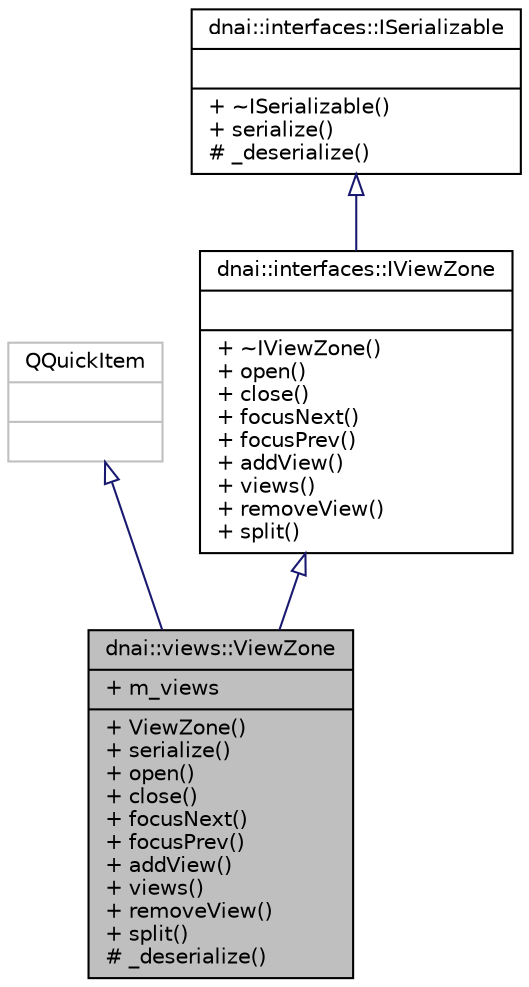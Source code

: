 digraph "dnai::views::ViewZone"
{
  edge [fontname="Helvetica",fontsize="10",labelfontname="Helvetica",labelfontsize="10"];
  node [fontname="Helvetica",fontsize="10",shape=record];
  Node1 [label="{dnai::views::ViewZone\n|+ m_views\l|+ ViewZone()\l+ serialize()\l+ open()\l+ close()\l+ focusNext()\l+ focusPrev()\l+ addView()\l+ views()\l+ removeView()\l+ split()\l# _deserialize()\l}",height=0.2,width=0.4,color="black", fillcolor="grey75", style="filled", fontcolor="black"];
  Node2 -> Node1 [dir="back",color="midnightblue",fontsize="10",style="solid",arrowtail="onormal",fontname="Helvetica"];
  Node2 [label="{QQuickItem\n||}",height=0.2,width=0.4,color="grey75", fillcolor="white", style="filled"];
  Node3 -> Node1 [dir="back",color="midnightblue",fontsize="10",style="solid",arrowtail="onormal",fontname="Helvetica"];
  Node3 [label="{dnai::interfaces::IViewZone\n||+ ~IViewZone()\l+ open()\l+ close()\l+ focusNext()\l+ focusPrev()\l+ addView()\l+ views()\l+ removeView()\l+ split()\l}",height=0.2,width=0.4,color="black", fillcolor="white", style="filled",URL="$classdnai_1_1interfaces_1_1_i_view_zone.html"];
  Node4 -> Node3 [dir="back",color="midnightblue",fontsize="10",style="solid",arrowtail="onormal",fontname="Helvetica"];
  Node4 [label="{dnai::interfaces::ISerializable\n||+ ~ISerializable()\l+ serialize()\l# _deserialize()\l}",height=0.2,width=0.4,color="black", fillcolor="white", style="filled",URL="$classdnai_1_1interfaces_1_1_i_serializable.html",tooltip="Allow inherited class to serialize and deserialize itself. "];
}
